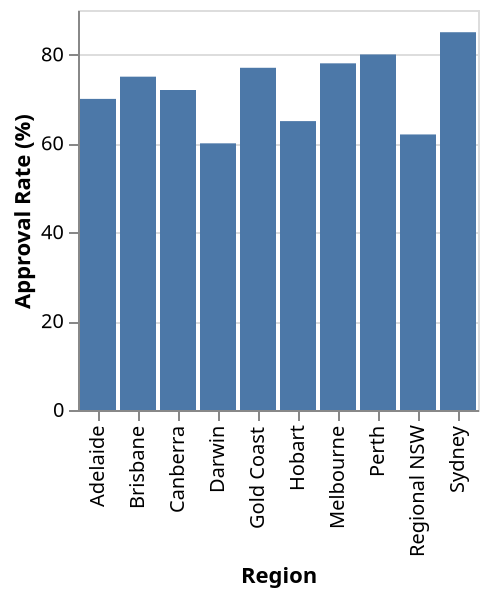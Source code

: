{
  "$schema": "https://vega.github.io/schema/vega-lite/v5.json",
  "description": "Approval rates of therapist reimbursement requests by region.",
  "data": {
    "values": [
      {
        "Region": "Sydney",
        "ApprovalRate": 85
      },
      {
        "Region": "Regional NSW",
        "ApprovalRate": 62
      },
      {
        "Region": "Melbourne",
        "ApprovalRate": 78
      },
      {
        "Region": "Brisbane",
        "ApprovalRate": 75
      },
      {
        "Region": "Adelaide",
        "ApprovalRate": 70
      },
      {
        "Region": "Perth",
        "ApprovalRate": 80
      },
      {
        "Region": "Hobart",
        "ApprovalRate": 65
      },
      {
        "Region": "Darwin",
        "ApprovalRate": 60
      },
      {
        "Region": "Canberra",
        "ApprovalRate": 72
      },
      {
        "Region": "Gold Coast",
        "ApprovalRate": 77
      }
    ]
  },
  "mark": "bar",
  "encoding": {
    "x": {
      "field": "Region",
      "type": "nominal"
    },
    "y": {
      "field": "ApprovalRate",
      "type": "quantitative",
      "title": "Approval Rate (%)"
    }
  }
}